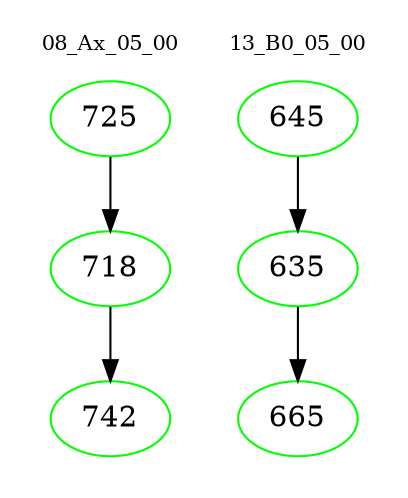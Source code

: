digraph{
subgraph cluster_0 {
color = white
label = "08_Ax_05_00";
fontsize=10;
T0_725 [label="725", color="green"]
T0_725 -> T0_718 [color="black"]
T0_718 [label="718", color="green"]
T0_718 -> T0_742 [color="black"]
T0_742 [label="742", color="green"]
}
subgraph cluster_1 {
color = white
label = "13_B0_05_00";
fontsize=10;
T1_645 [label="645", color="green"]
T1_645 -> T1_635 [color="black"]
T1_635 [label="635", color="green"]
T1_635 -> T1_665 [color="black"]
T1_665 [label="665", color="green"]
}
}
